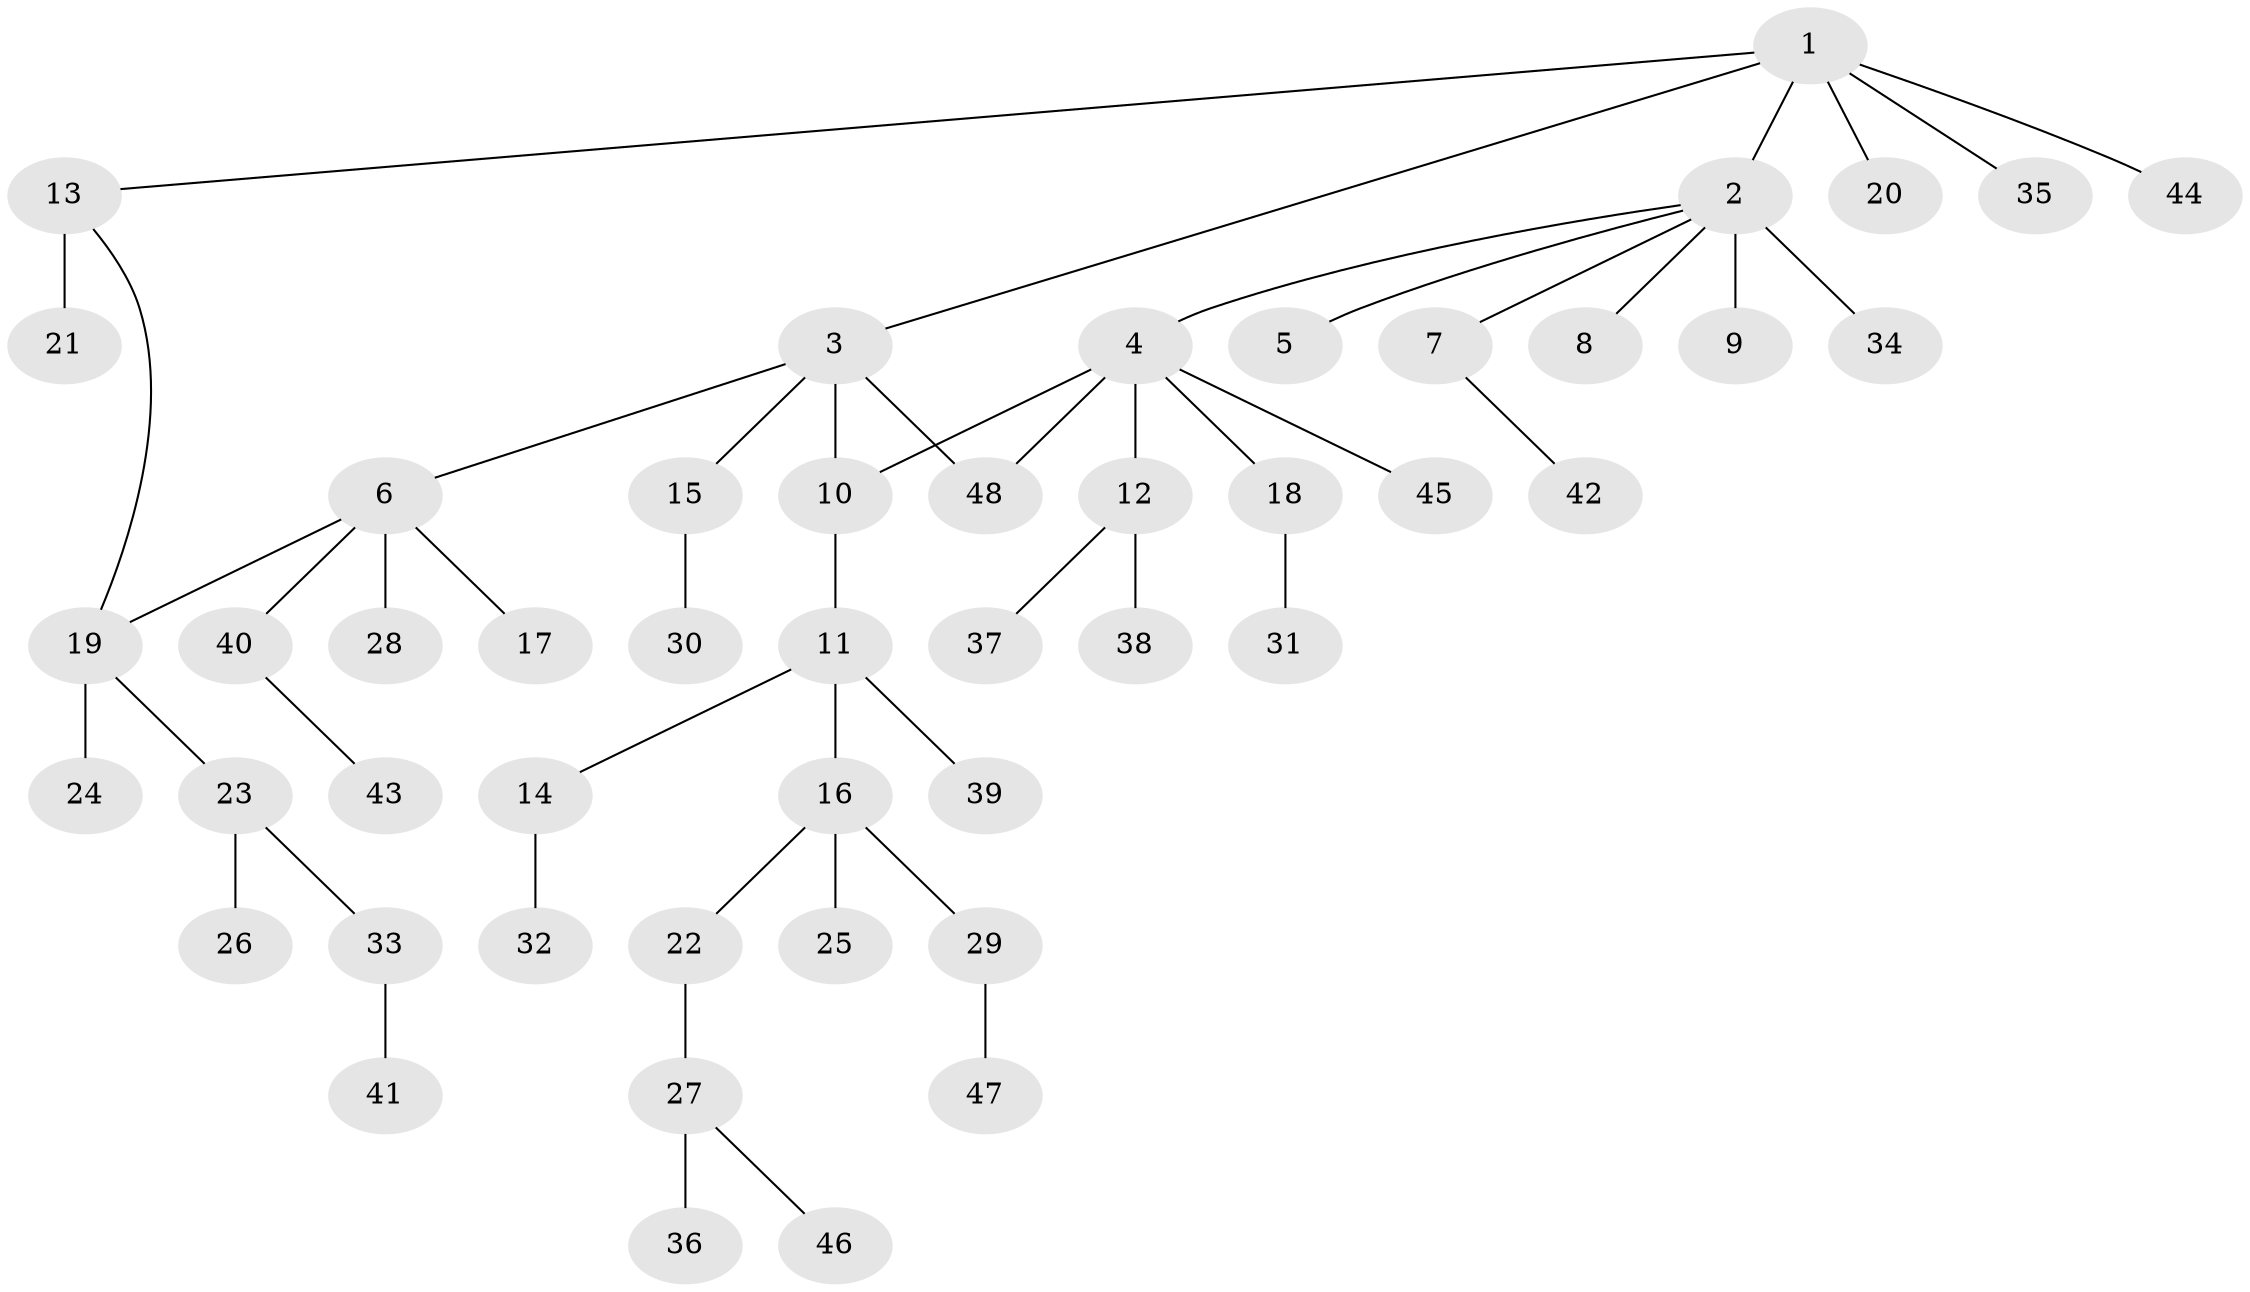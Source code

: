 // original degree distribution, {7: 0.02654867256637168, 13: 0.008849557522123894, 11: 0.008849557522123894, 8: 0.02654867256637168, 1: 0.6902654867256637, 2: 0.11504424778761062, 3: 0.07964601769911504, 6: 0.008849557522123894, 10: 0.008849557522123894, 5: 0.017699115044247787, 4: 0.008849557522123894}
// Generated by graph-tools (version 1.1) at 2025/50/03/04/25 22:50:24]
// undirected, 48 vertices, 50 edges
graph export_dot {
  node [color=gray90,style=filled];
  1;
  2;
  3;
  4;
  5;
  6;
  7;
  8;
  9;
  10;
  11;
  12;
  13;
  14;
  15;
  16;
  17;
  18;
  19;
  20;
  21;
  22;
  23;
  24;
  25;
  26;
  27;
  28;
  29;
  30;
  31;
  32;
  33;
  34;
  35;
  36;
  37;
  38;
  39;
  40;
  41;
  42;
  43;
  44;
  45;
  46;
  47;
  48;
  1 -- 2 [weight=1.0];
  1 -- 3 [weight=1.0];
  1 -- 13 [weight=1.0];
  1 -- 20 [weight=1.0];
  1 -- 35 [weight=1.0];
  1 -- 44 [weight=1.0];
  2 -- 4 [weight=1.0];
  2 -- 5 [weight=1.0];
  2 -- 7 [weight=1.0];
  2 -- 8 [weight=1.0];
  2 -- 9 [weight=6.0];
  2 -- 34 [weight=1.0];
  3 -- 6 [weight=1.0];
  3 -- 10 [weight=6.0];
  3 -- 15 [weight=1.0];
  3 -- 48 [weight=1.0];
  4 -- 10 [weight=1.0];
  4 -- 12 [weight=1.0];
  4 -- 18 [weight=1.0];
  4 -- 45 [weight=2.0];
  4 -- 48 [weight=1.0];
  6 -- 17 [weight=1.0];
  6 -- 19 [weight=1.0];
  6 -- 28 [weight=3.0];
  6 -- 40 [weight=1.0];
  7 -- 42 [weight=1.0];
  10 -- 11 [weight=1.0];
  11 -- 14 [weight=1.0];
  11 -- 16 [weight=1.0];
  11 -- 39 [weight=2.0];
  12 -- 37 [weight=1.0];
  12 -- 38 [weight=4.0];
  13 -- 19 [weight=1.0];
  13 -- 21 [weight=4.0];
  14 -- 32 [weight=5.0];
  15 -- 30 [weight=1.0];
  16 -- 22 [weight=1.0];
  16 -- 25 [weight=4.0];
  16 -- 29 [weight=1.0];
  18 -- 31 [weight=2.0];
  19 -- 23 [weight=1.0];
  19 -- 24 [weight=6.0];
  22 -- 27 [weight=1.0];
  23 -- 26 [weight=2.0];
  23 -- 33 [weight=1.0];
  27 -- 36 [weight=3.0];
  27 -- 46 [weight=1.0];
  29 -- 47 [weight=1.0];
  33 -- 41 [weight=1.0];
  40 -- 43 [weight=1.0];
}
